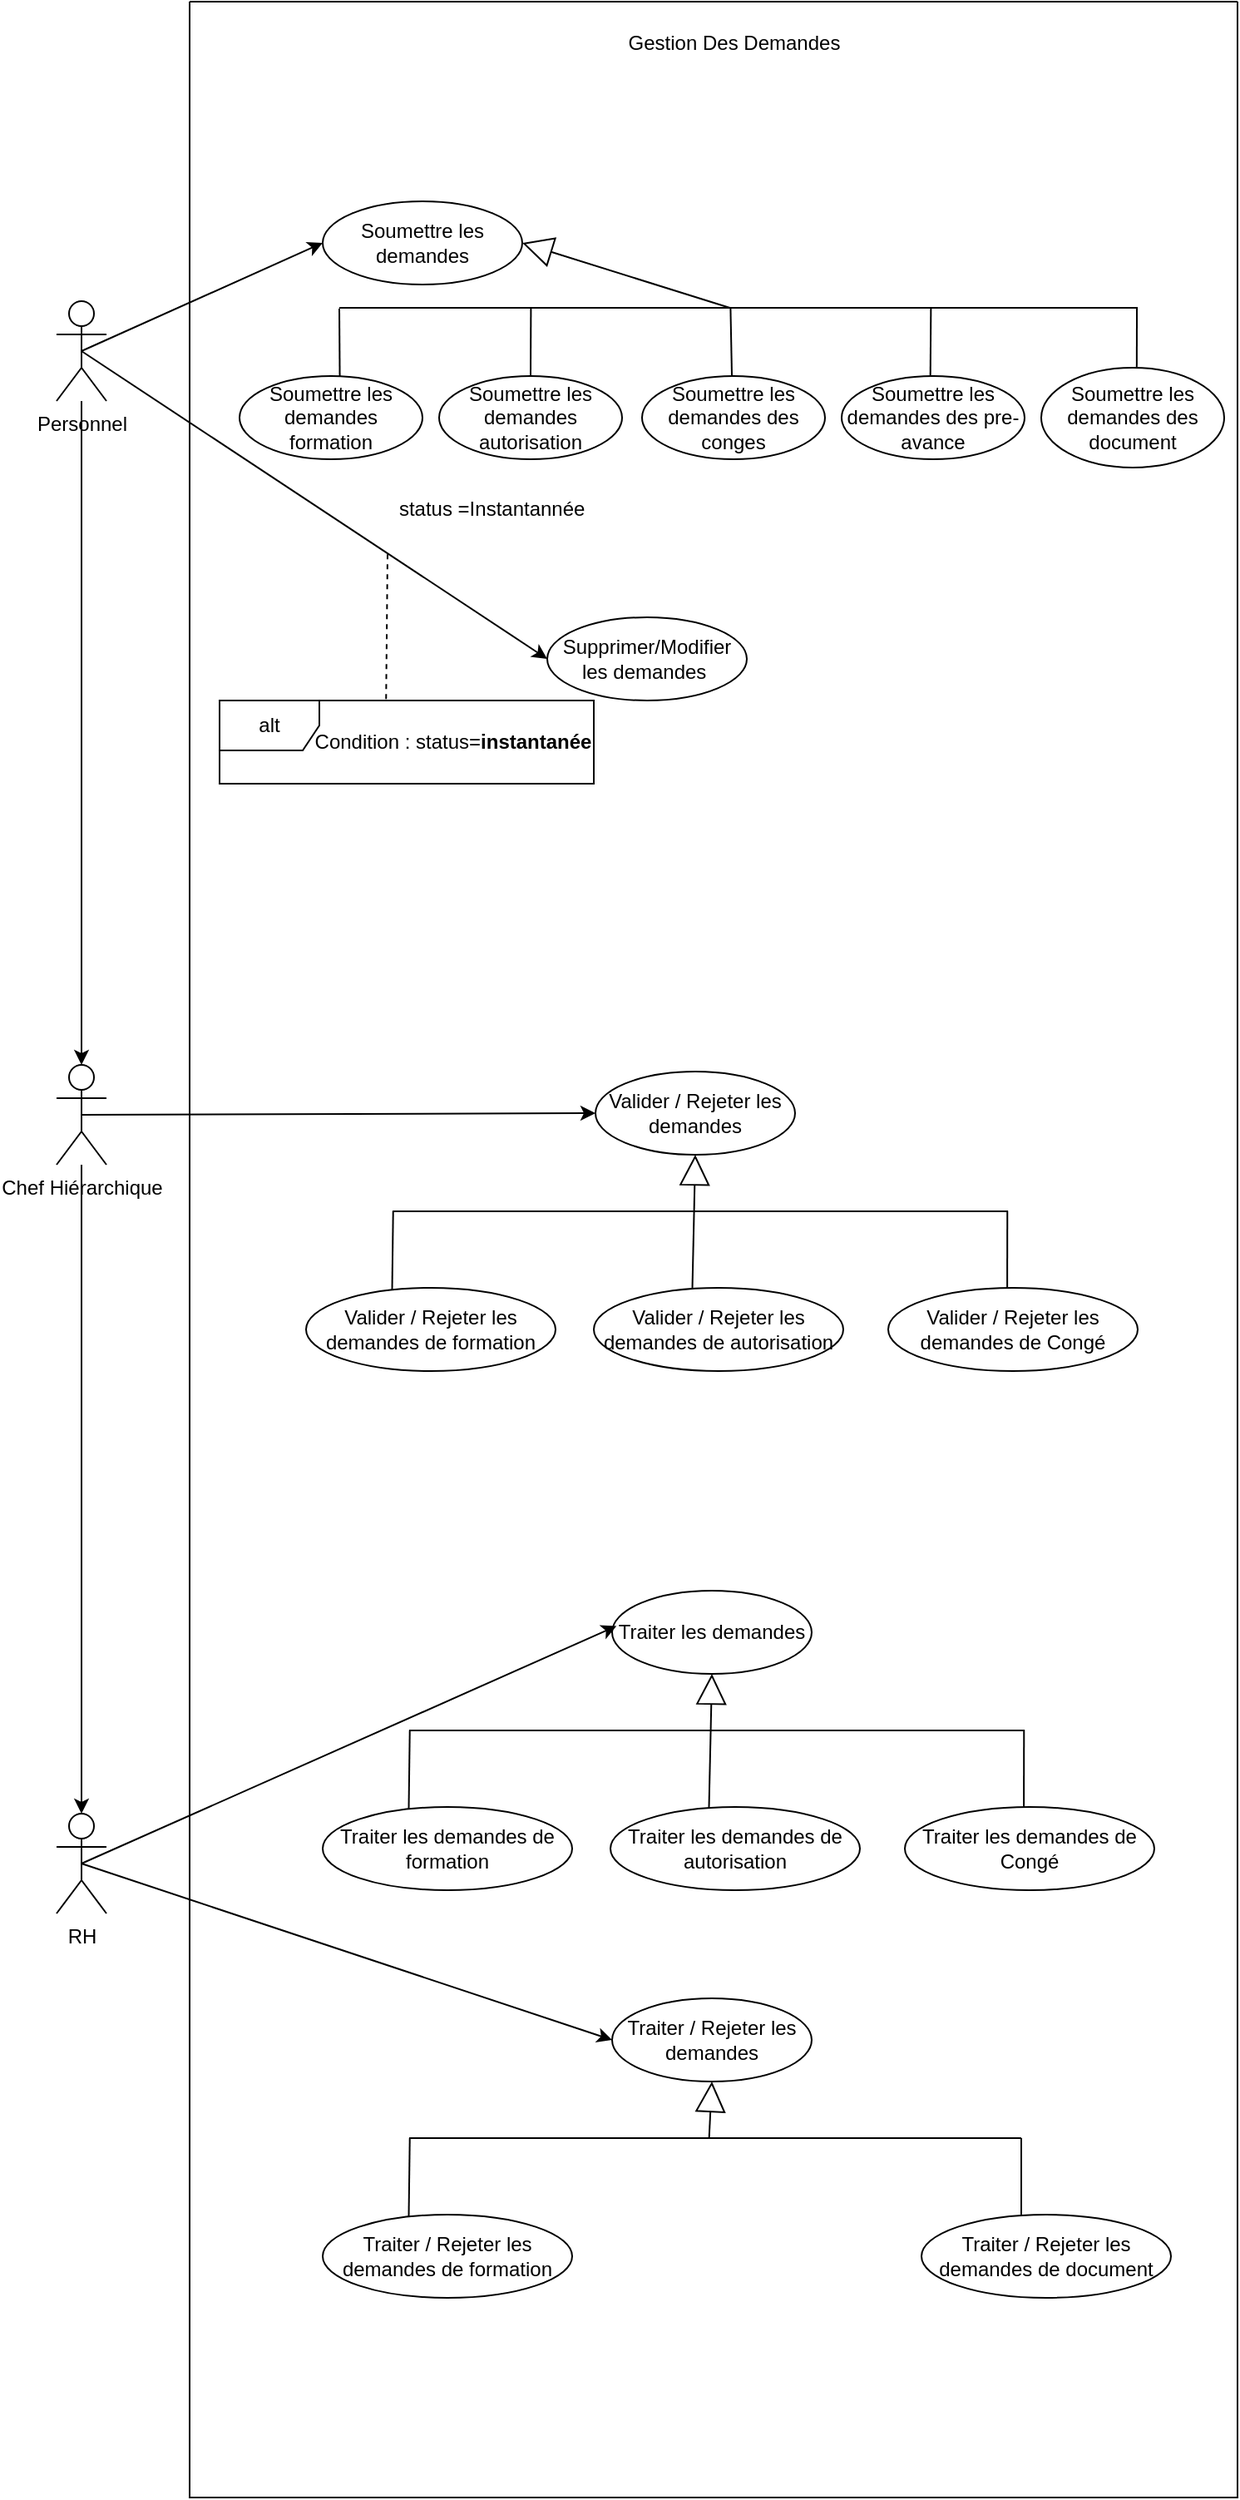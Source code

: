 <mxfile version="26.2.14">
  <diagram name="Page-1" id="Lt9NgJ6ksdfMIbBcGztM">
    <mxGraphModel dx="2977" dy="1606" grid="1" gridSize="10" guides="1" tooltips="1" connect="1" arrows="1" fold="1" page="1" pageScale="1" pageWidth="827" pageHeight="1169" math="0" shadow="0">
      <root>
        <mxCell id="0" />
        <mxCell id="1" parent="0" />
        <mxCell id="7EnU6fVMTY-XcDdtGcCP-1" value="" style="swimlane;startSize=0;" vertex="1" parent="1">
          <mxGeometry x="170" y="80" width="630" height="1500" as="geometry" />
        </mxCell>
        <mxCell id="7EnU6fVMTY-XcDdtGcCP-2" value="Gestion Des Demandes" style="text;html=1;align=center;verticalAlign=middle;resizable=0;points=[];autosize=1;strokeColor=none;fillColor=none;" vertex="1" parent="7EnU6fVMTY-XcDdtGcCP-1">
          <mxGeometry x="252" y="10" width="150" height="30" as="geometry" />
        </mxCell>
        <mxCell id="7EnU6fVMTY-XcDdtGcCP-9" value="Soumettre les demandes des conges" style="ellipse;whiteSpace=wrap;html=1;strokeWidth=1;fontSize=12;" vertex="1" parent="7EnU6fVMTY-XcDdtGcCP-1">
          <mxGeometry x="272" y="225" width="110" height="50" as="geometry" />
        </mxCell>
        <mxCell id="7EnU6fVMTY-XcDdtGcCP-10" value="Soumettre les demandes autorisation" style="ellipse;whiteSpace=wrap;html=1;strokeWidth=1;fontSize=12;" vertex="1" parent="7EnU6fVMTY-XcDdtGcCP-1">
          <mxGeometry x="150" y="225" width="110" height="50" as="geometry" />
        </mxCell>
        <mxCell id="7EnU6fVMTY-XcDdtGcCP-11" value="Soumettre les demandes formation" style="ellipse;whiteSpace=wrap;html=1;strokeWidth=1;fontSize=12;" vertex="1" parent="7EnU6fVMTY-XcDdtGcCP-1">
          <mxGeometry x="30" y="225" width="110" height="50" as="geometry" />
        </mxCell>
        <mxCell id="7EnU6fVMTY-XcDdtGcCP-12" value="Soumettre les demandes des pre-avance" style="ellipse;whiteSpace=wrap;html=1;strokeWidth=1;fontSize=12;" vertex="1" parent="7EnU6fVMTY-XcDdtGcCP-1">
          <mxGeometry x="392" y="225" width="110" height="50" as="geometry" />
        </mxCell>
        <mxCell id="7EnU6fVMTY-XcDdtGcCP-13" value="Soumettre les demandes des document" style="ellipse;whiteSpace=wrap;html=1;strokeWidth=1;fontSize=12;" vertex="1" parent="7EnU6fVMTY-XcDdtGcCP-1">
          <mxGeometry x="512" y="220" width="110" height="60" as="geometry" />
        </mxCell>
        <mxCell id="7EnU6fVMTY-XcDdtGcCP-14" value="Soumettre les demandes" style="ellipse;whiteSpace=wrap;html=1;" vertex="1" parent="7EnU6fVMTY-XcDdtGcCP-1">
          <mxGeometry x="80" y="120" width="120" height="50" as="geometry" />
        </mxCell>
        <mxCell id="7EnU6fVMTY-XcDdtGcCP-16" value="" style="endArrow=block;endSize=16;endFill=0;html=1;rounded=0;exitX=0.49;exitY=0.52;exitDx=0;exitDy=0;exitPerimeter=0;entryX=1;entryY=0.5;entryDx=0;entryDy=0;strokeWidth=1;fontSize=12;" edge="1" parent="7EnU6fVMTY-XcDdtGcCP-1" source="7EnU6fVMTY-XcDdtGcCP-17" target="7EnU6fVMTY-XcDdtGcCP-14">
          <mxGeometry x="0.087" y="10" width="160" relative="1" as="geometry">
            <mxPoint x="334" y="300" as="sourcePoint" />
            <mxPoint x="191" y="160" as="targetPoint" />
            <mxPoint as="offset" />
          </mxGeometry>
        </mxCell>
        <mxCell id="7EnU6fVMTY-XcDdtGcCP-17" value="" style="line;strokeWidth=1;fillColor=none;align=left;verticalAlign=middle;spacingTop=-1;spacingLeft=3;spacingRight=3;rotatable=0;labelPosition=right;points=[];portConstraint=eastwest;strokeColor=inherit;fontSize=12;" vertex="1" parent="7EnU6fVMTY-XcDdtGcCP-1">
          <mxGeometry x="90" y="180" width="480" height="8" as="geometry" />
        </mxCell>
        <mxCell id="7EnU6fVMTY-XcDdtGcCP-21" value="" style="endArrow=none;html=1;rounded=0;entryX=0.49;entryY=0.52;entryDx=0;entryDy=0;entryPerimeter=0;exitX=0.491;exitY=-0.005;exitDx=0;exitDy=0;exitPerimeter=0;" edge="1" parent="7EnU6fVMTY-XcDdtGcCP-1" source="7EnU6fVMTY-XcDdtGcCP-9" target="7EnU6fVMTY-XcDdtGcCP-17">
          <mxGeometry width="50" height="50" relative="1" as="geometry">
            <mxPoint x="270" y="260" as="sourcePoint" />
            <mxPoint x="320" y="210" as="targetPoint" />
          </mxGeometry>
        </mxCell>
        <mxCell id="7EnU6fVMTY-XcDdtGcCP-22" value="" style="endArrow=none;html=1;rounded=0;entryX=0;entryY=0.56;entryDx=0;entryDy=0;entryPerimeter=0;exitX=0.548;exitY=0.003;exitDx=0;exitDy=0;exitPerimeter=0;" edge="1" parent="7EnU6fVMTY-XcDdtGcCP-1" source="7EnU6fVMTY-XcDdtGcCP-11" target="7EnU6fVMTY-XcDdtGcCP-17">
          <mxGeometry width="50" height="50" relative="1" as="geometry">
            <mxPoint x="110" y="270" as="sourcePoint" />
            <mxPoint x="160" y="220" as="targetPoint" />
          </mxGeometry>
        </mxCell>
        <mxCell id="7EnU6fVMTY-XcDdtGcCP-23" value="" style="endArrow=none;html=1;rounded=0;entryX=0.24;entryY=0.5;entryDx=0;entryDy=0;entryPerimeter=0;exitX=0.5;exitY=0;exitDx=0;exitDy=0;" edge="1" parent="7EnU6fVMTY-XcDdtGcCP-1" source="7EnU6fVMTY-XcDdtGcCP-10" target="7EnU6fVMTY-XcDdtGcCP-17">
          <mxGeometry width="50" height="50" relative="1" as="geometry">
            <mxPoint x="290" y="270" as="sourcePoint" />
            <mxPoint x="340" y="220" as="targetPoint" />
          </mxGeometry>
        </mxCell>
        <mxCell id="7EnU6fVMTY-XcDdtGcCP-24" value="" style="endArrow=none;html=1;rounded=0;entryX=0.999;entryY=0.522;entryDx=0;entryDy=0;entryPerimeter=0;exitX=0.522;exitY=-0.009;exitDx=0;exitDy=0;exitPerimeter=0;" edge="1" parent="7EnU6fVMTY-XcDdtGcCP-1" source="7EnU6fVMTY-XcDdtGcCP-13" target="7EnU6fVMTY-XcDdtGcCP-17">
          <mxGeometry width="50" height="50" relative="1" as="geometry">
            <mxPoint x="490" y="250" as="sourcePoint" />
            <mxPoint x="540" y="200" as="targetPoint" />
          </mxGeometry>
        </mxCell>
        <mxCell id="7EnU6fVMTY-XcDdtGcCP-25" value="" style="endArrow=none;html=1;rounded=0;entryX=0.741;entryY=0.546;entryDx=0;entryDy=0;entryPerimeter=0;exitX=0.485;exitY=-0.006;exitDx=0;exitDy=0;exitPerimeter=0;" edge="1" parent="7EnU6fVMTY-XcDdtGcCP-1" source="7EnU6fVMTY-XcDdtGcCP-12" target="7EnU6fVMTY-XcDdtGcCP-17">
          <mxGeometry width="50" height="50" relative="1" as="geometry">
            <mxPoint x="400" y="250" as="sourcePoint" />
            <mxPoint x="450" y="200" as="targetPoint" />
          </mxGeometry>
        </mxCell>
        <mxCell id="7EnU6fVMTY-XcDdtGcCP-26" value="Supprimer/Modifier les demandes&amp;nbsp;" style="ellipse;whiteSpace=wrap;html=1;" vertex="1" parent="7EnU6fVMTY-XcDdtGcCP-1">
          <mxGeometry x="215" y="370" width="120" height="50" as="geometry" />
        </mxCell>
        <mxCell id="7EnU6fVMTY-XcDdtGcCP-28" value="alt" style="shape=umlFrame;whiteSpace=wrap;html=1;pointerEvents=0;" vertex="1" parent="7EnU6fVMTY-XcDdtGcCP-1">
          <mxGeometry x="18" y="420" width="225" height="50" as="geometry" />
        </mxCell>
        <mxCell id="7EnU6fVMTY-XcDdtGcCP-29" value="status =Instantannée&amp;nbsp;" style="text;html=1;align=center;verticalAlign=middle;resizable=0;points=[];autosize=1;strokeColor=none;fillColor=none;" vertex="1" parent="7EnU6fVMTY-XcDdtGcCP-1">
          <mxGeometry x="112.5" y="290" width="140" height="30" as="geometry" />
        </mxCell>
        <mxCell id="7EnU6fVMTY-XcDdtGcCP-30" value="Condition : status=&lt;strong data-end=&quot;48&quot; data-start=&quot;25&quot;&gt;instantanée&lt;/strong&gt;" style="text;html=1;align=center;verticalAlign=middle;resizable=0;points=[];autosize=1;strokeColor=none;fillColor=none;" vertex="1" parent="7EnU6fVMTY-XcDdtGcCP-1">
          <mxGeometry x="62.5" y="430" width="190" height="30" as="geometry" />
        </mxCell>
        <mxCell id="7EnU6fVMTY-XcDdtGcCP-31" value="" style="endArrow=none;dashed=1;html=1;rounded=0;exitX=0.445;exitY=-0.017;exitDx=0;exitDy=0;exitPerimeter=0;" edge="1" parent="7EnU6fVMTY-XcDdtGcCP-1" source="7EnU6fVMTY-XcDdtGcCP-28">
          <mxGeometry width="50" height="50" relative="1" as="geometry">
            <mxPoint x="118.575" y="423.55" as="sourcePoint" />
            <mxPoint x="119" y="332" as="targetPoint" />
          </mxGeometry>
        </mxCell>
        <mxCell id="7EnU6fVMTY-XcDdtGcCP-34" value="Valider / Rejeter les demandes" style="ellipse;whiteSpace=wrap;html=1;" vertex="1" parent="7EnU6fVMTY-XcDdtGcCP-1">
          <mxGeometry x="244" y="643" width="120" height="50" as="geometry" />
        </mxCell>
        <mxCell id="7EnU6fVMTY-XcDdtGcCP-35" value="Valider / Rejeter les demandes de formation" style="ellipse;whiteSpace=wrap;html=1;strokeWidth=1;fontSize=12;" vertex="1" parent="7EnU6fVMTY-XcDdtGcCP-1">
          <mxGeometry x="70" y="773" width="150" height="50" as="geometry" />
        </mxCell>
        <mxCell id="7EnU6fVMTY-XcDdtGcCP-36" value="Valider / Rejeter les demandes de autorisation" style="ellipse;whiteSpace=wrap;html=1;strokeWidth=1;fontSize=12;" vertex="1" parent="7EnU6fVMTY-XcDdtGcCP-1">
          <mxGeometry x="243" y="773" width="150" height="50" as="geometry" />
        </mxCell>
        <mxCell id="7EnU6fVMTY-XcDdtGcCP-37" value="Valider / Rejeter les demandes de Congé" style="ellipse;whiteSpace=wrap;html=1;strokeWidth=1;fontSize=12;" vertex="1" parent="7EnU6fVMTY-XcDdtGcCP-1">
          <mxGeometry x="420" y="773" width="150" height="50" as="geometry" />
        </mxCell>
        <mxCell id="7EnU6fVMTY-XcDdtGcCP-39" value="" style="endArrow=block;endSize=16;endFill=0;html=1;rounded=0;exitX=0.49;exitY=0.52;exitDx=0;exitDy=0;exitPerimeter=0;entryX=0.5;entryY=1;entryDx=0;entryDy=0;strokeWidth=1;fontSize=12;" edge="1" parent="7EnU6fVMTY-XcDdtGcCP-1" source="7EnU6fVMTY-XcDdtGcCP-40" target="7EnU6fVMTY-XcDdtGcCP-34">
          <mxGeometry x="0.087" y="10" width="160" relative="1" as="geometry">
            <mxPoint x="374" y="858" as="sourcePoint" />
            <mxPoint x="240" y="703" as="targetPoint" />
            <mxPoint as="offset" />
          </mxGeometry>
        </mxCell>
        <mxCell id="7EnU6fVMTY-XcDdtGcCP-40" value="" style="line;strokeWidth=1;fillColor=none;align=left;verticalAlign=middle;spacingTop=-1;spacingLeft=3;spacingRight=3;rotatable=0;labelPosition=right;points=[];portConstraint=eastwest;strokeColor=inherit;fontSize=12;" vertex="1" parent="7EnU6fVMTY-XcDdtGcCP-1">
          <mxGeometry x="122" y="723" width="370" height="8" as="geometry" />
        </mxCell>
        <mxCell id="7EnU6fVMTY-XcDdtGcCP-41" value="" style="endArrow=none;html=1;rounded=0;entryX=0.001;entryY=0.496;entryDx=0;entryDy=0;entryPerimeter=0;exitX=0.345;exitY=0.024;exitDx=0;exitDy=0;exitPerimeter=0;" edge="1" parent="7EnU6fVMTY-XcDdtGcCP-1" source="7EnU6fVMTY-XcDdtGcCP-35">
          <mxGeometry width="50" height="50" relative="1" as="geometry">
            <mxPoint x="121.9" y="773.35" as="sourcePoint" />
            <mxPoint x="122.37" y="726.968" as="targetPoint" />
          </mxGeometry>
        </mxCell>
        <mxCell id="7EnU6fVMTY-XcDdtGcCP-42" value="" style="endArrow=none;html=1;rounded=0;entryX=0.49;entryY=0.453;entryDx=0;entryDy=0;entryPerimeter=0;exitX=0.395;exitY=0.008;exitDx=0;exitDy=0;exitPerimeter=0;" edge="1" parent="7EnU6fVMTY-XcDdtGcCP-1" source="7EnU6fVMTY-XcDdtGcCP-36" target="7EnU6fVMTY-XcDdtGcCP-40">
          <mxGeometry width="50" height="50" relative="1" as="geometry">
            <mxPoint x="290" y="783" as="sourcePoint" />
            <mxPoint x="340" y="733" as="targetPoint" />
          </mxGeometry>
        </mxCell>
        <mxCell id="7EnU6fVMTY-XcDdtGcCP-43" value="" style="endArrow=none;html=1;rounded=0;entryX=0.999;entryY=0.468;entryDx=0;entryDy=0;entryPerimeter=0;exitX=0.477;exitY=0.004;exitDx=0;exitDy=0;exitPerimeter=0;" edge="1" parent="7EnU6fVMTY-XcDdtGcCP-1" source="7EnU6fVMTY-XcDdtGcCP-37" target="7EnU6fVMTY-XcDdtGcCP-40">
          <mxGeometry width="50" height="50" relative="1" as="geometry">
            <mxPoint x="400" y="803" as="sourcePoint" />
            <mxPoint x="450" y="753" as="targetPoint" />
          </mxGeometry>
        </mxCell>
        <mxCell id="7EnU6fVMTY-XcDdtGcCP-44" value="Traiter les demandes" style="ellipse;whiteSpace=wrap;html=1;" vertex="1" parent="7EnU6fVMTY-XcDdtGcCP-1">
          <mxGeometry x="254" y="955" width="120" height="50" as="geometry" />
        </mxCell>
        <mxCell id="7EnU6fVMTY-XcDdtGcCP-45" value="Traiter&amp;nbsp;les demandes de formation" style="ellipse;whiteSpace=wrap;html=1;strokeWidth=1;fontSize=12;" vertex="1" parent="7EnU6fVMTY-XcDdtGcCP-1">
          <mxGeometry x="80" y="1085" width="150" height="50" as="geometry" />
        </mxCell>
        <mxCell id="7EnU6fVMTY-XcDdtGcCP-46" value="Traiter&amp;nbsp;les demandes de autorisation" style="ellipse;whiteSpace=wrap;html=1;strokeWidth=1;fontSize=12;" vertex="1" parent="7EnU6fVMTY-XcDdtGcCP-1">
          <mxGeometry x="253" y="1085" width="150" height="50" as="geometry" />
        </mxCell>
        <mxCell id="7EnU6fVMTY-XcDdtGcCP-47" value="Traiter&amp;nbsp;les demandes de Congé" style="ellipse;whiteSpace=wrap;html=1;strokeWidth=1;fontSize=12;" vertex="1" parent="7EnU6fVMTY-XcDdtGcCP-1">
          <mxGeometry x="430" y="1085" width="150" height="50" as="geometry" />
        </mxCell>
        <mxCell id="7EnU6fVMTY-XcDdtGcCP-48" value="" style="endArrow=block;endSize=16;endFill=0;html=1;rounded=0;exitX=0.49;exitY=0.52;exitDx=0;exitDy=0;exitPerimeter=0;entryX=0.5;entryY=1;entryDx=0;entryDy=0;strokeWidth=1;fontSize=12;" edge="1" parent="7EnU6fVMTY-XcDdtGcCP-1" source="7EnU6fVMTY-XcDdtGcCP-49" target="7EnU6fVMTY-XcDdtGcCP-44">
          <mxGeometry x="0.087" y="10" width="160" relative="1" as="geometry">
            <mxPoint x="384" y="1170" as="sourcePoint" />
            <mxPoint x="250" y="1015" as="targetPoint" />
            <mxPoint as="offset" />
          </mxGeometry>
        </mxCell>
        <mxCell id="7EnU6fVMTY-XcDdtGcCP-49" value="" style="line;strokeWidth=1;fillColor=none;align=left;verticalAlign=middle;spacingTop=-1;spacingLeft=3;spacingRight=3;rotatable=0;labelPosition=right;points=[];portConstraint=eastwest;strokeColor=inherit;fontSize=12;" vertex="1" parent="7EnU6fVMTY-XcDdtGcCP-1">
          <mxGeometry x="132" y="1035" width="370" height="8" as="geometry" />
        </mxCell>
        <mxCell id="7EnU6fVMTY-XcDdtGcCP-50" value="" style="endArrow=none;html=1;rounded=0;entryX=0.001;entryY=0.496;entryDx=0;entryDy=0;entryPerimeter=0;exitX=0.345;exitY=0.024;exitDx=0;exitDy=0;exitPerimeter=0;" edge="1" parent="7EnU6fVMTY-XcDdtGcCP-1" source="7EnU6fVMTY-XcDdtGcCP-45">
          <mxGeometry width="50" height="50" relative="1" as="geometry">
            <mxPoint x="131.9" y="1085.35" as="sourcePoint" />
            <mxPoint x="132.37" y="1038.968" as="targetPoint" />
          </mxGeometry>
        </mxCell>
        <mxCell id="7EnU6fVMTY-XcDdtGcCP-51" value="" style="endArrow=none;html=1;rounded=0;entryX=0.49;entryY=0.453;entryDx=0;entryDy=0;entryPerimeter=0;exitX=0.395;exitY=0.008;exitDx=0;exitDy=0;exitPerimeter=0;" edge="1" parent="7EnU6fVMTY-XcDdtGcCP-1" source="7EnU6fVMTY-XcDdtGcCP-46" target="7EnU6fVMTY-XcDdtGcCP-49">
          <mxGeometry width="50" height="50" relative="1" as="geometry">
            <mxPoint x="300" y="1095" as="sourcePoint" />
            <mxPoint x="350" y="1045" as="targetPoint" />
          </mxGeometry>
        </mxCell>
        <mxCell id="7EnU6fVMTY-XcDdtGcCP-52" value="" style="endArrow=none;html=1;rounded=0;entryX=0.999;entryY=0.468;entryDx=0;entryDy=0;entryPerimeter=0;exitX=0.477;exitY=0.004;exitDx=0;exitDy=0;exitPerimeter=0;" edge="1" parent="7EnU6fVMTY-XcDdtGcCP-1" source="7EnU6fVMTY-XcDdtGcCP-47" target="7EnU6fVMTY-XcDdtGcCP-49">
          <mxGeometry width="50" height="50" relative="1" as="geometry">
            <mxPoint x="410" y="1115" as="sourcePoint" />
            <mxPoint x="460" y="1065" as="targetPoint" />
          </mxGeometry>
        </mxCell>
        <mxCell id="7EnU6fVMTY-XcDdtGcCP-63" value="Traiter / Rejeter les demandes" style="ellipse;whiteSpace=wrap;html=1;" vertex="1" parent="7EnU6fVMTY-XcDdtGcCP-1">
          <mxGeometry x="254" y="1200" width="120" height="50" as="geometry" />
        </mxCell>
        <mxCell id="7EnU6fVMTY-XcDdtGcCP-64" value="Traiter&amp;nbsp;/ Rejeter les demandes de formation" style="ellipse;whiteSpace=wrap;html=1;strokeWidth=1;fontSize=12;" vertex="1" parent="7EnU6fVMTY-XcDdtGcCP-1">
          <mxGeometry x="80" y="1330" width="150" height="50" as="geometry" />
        </mxCell>
        <mxCell id="7EnU6fVMTY-XcDdtGcCP-65" value="Traiter&amp;nbsp;/ Rejeter les demandes de document" style="ellipse;whiteSpace=wrap;html=1;strokeWidth=1;fontSize=12;" vertex="1" parent="7EnU6fVMTY-XcDdtGcCP-1">
          <mxGeometry x="440" y="1330" width="150" height="50" as="geometry" />
        </mxCell>
        <mxCell id="7EnU6fVMTY-XcDdtGcCP-67" value="" style="endArrow=block;endSize=16;endFill=0;html=1;rounded=0;exitX=0.49;exitY=0.52;exitDx=0;exitDy=0;exitPerimeter=0;strokeWidth=1;fontSize=12;entryX=0.5;entryY=1;entryDx=0;entryDy=0;" edge="1" parent="7EnU6fVMTY-XcDdtGcCP-1" source="7EnU6fVMTY-XcDdtGcCP-68" target="7EnU6fVMTY-XcDdtGcCP-63">
          <mxGeometry x="0.087" y="10" width="160" relative="1" as="geometry">
            <mxPoint x="384" y="1415" as="sourcePoint" />
            <mxPoint x="321.973" y="1320" as="targetPoint" />
            <mxPoint as="offset" />
          </mxGeometry>
        </mxCell>
        <mxCell id="7EnU6fVMTY-XcDdtGcCP-68" value="" style="line;strokeWidth=1;fillColor=none;align=left;verticalAlign=middle;spacingTop=-1;spacingLeft=3;spacingRight=3;rotatable=0;labelPosition=right;points=[];portConstraint=eastwest;strokeColor=inherit;fontSize=12;" vertex="1" parent="7EnU6fVMTY-XcDdtGcCP-1">
          <mxGeometry x="132" y="1280" width="368" height="8" as="geometry" />
        </mxCell>
        <mxCell id="7EnU6fVMTY-XcDdtGcCP-69" value="" style="endArrow=none;html=1;rounded=0;entryX=0.001;entryY=0.496;entryDx=0;entryDy=0;entryPerimeter=0;exitX=0.345;exitY=0.024;exitDx=0;exitDy=0;exitPerimeter=0;" edge="1" parent="7EnU6fVMTY-XcDdtGcCP-1" source="7EnU6fVMTY-XcDdtGcCP-64">
          <mxGeometry width="50" height="50" relative="1" as="geometry">
            <mxPoint x="131.9" y="1330.35" as="sourcePoint" />
            <mxPoint x="132.37" y="1283.968" as="targetPoint" />
          </mxGeometry>
        </mxCell>
        <mxCell id="7EnU6fVMTY-XcDdtGcCP-70" value="" style="endArrow=none;html=1;rounded=0;" edge="1" parent="7EnU6fVMTY-XcDdtGcCP-1">
          <mxGeometry width="50" height="50" relative="1" as="geometry">
            <mxPoint x="500" y="1330" as="sourcePoint" />
            <mxPoint x="500" y="1284" as="targetPoint" />
          </mxGeometry>
        </mxCell>
        <mxCell id="7EnU6fVMTY-XcDdtGcCP-3" value="Personnel" style="shape=umlActor;verticalLabelPosition=bottom;verticalAlign=top;html=1;outlineConnect=0;" vertex="1" parent="1">
          <mxGeometry x="90" y="260" width="30" height="60" as="geometry" />
        </mxCell>
        <mxCell id="7EnU6fVMTY-XcDdtGcCP-4" value="Chef Hiérarchique" style="shape=umlActor;verticalLabelPosition=bottom;verticalAlign=top;html=1;outlineConnect=0;" vertex="1" parent="1">
          <mxGeometry x="90" y="719" width="30" height="60" as="geometry" />
        </mxCell>
        <mxCell id="7EnU6fVMTY-XcDdtGcCP-5" value="RH" style="shape=umlActor;verticalLabelPosition=bottom;verticalAlign=top;html=1;outlineConnect=0;" vertex="1" parent="1">
          <mxGeometry x="90" y="1169" width="30" height="60" as="geometry" />
        </mxCell>
        <mxCell id="7EnU6fVMTY-XcDdtGcCP-15" value="" style="endArrow=classic;html=1;rounded=0;exitX=0.5;exitY=0.5;exitDx=0;exitDy=0;exitPerimeter=0;entryX=0;entryY=0.5;entryDx=0;entryDy=0;" edge="1" parent="1" source="7EnU6fVMTY-XcDdtGcCP-3" target="7EnU6fVMTY-XcDdtGcCP-14">
          <mxGeometry width="50" height="50" relative="1" as="geometry">
            <mxPoint x="440" y="350" as="sourcePoint" />
            <mxPoint x="490" y="300" as="targetPoint" />
          </mxGeometry>
        </mxCell>
        <mxCell id="7EnU6fVMTY-XcDdtGcCP-27" value="" style="endArrow=classic;html=1;rounded=0;exitX=0.5;exitY=0.5;exitDx=0;exitDy=0;exitPerimeter=0;entryX=0;entryY=0.5;entryDx=0;entryDy=0;" edge="1" parent="1" source="7EnU6fVMTY-XcDdtGcCP-3" target="7EnU6fVMTY-XcDdtGcCP-26">
          <mxGeometry width="50" height="50" relative="1" as="geometry">
            <mxPoint x="350" y="440" as="sourcePoint" />
            <mxPoint x="400" y="390" as="targetPoint" />
          </mxGeometry>
        </mxCell>
        <mxCell id="7EnU6fVMTY-XcDdtGcCP-32" value="" style="endArrow=classic;html=1;rounded=0;entryX=0.5;entryY=0;entryDx=0;entryDy=0;entryPerimeter=0;" edge="1" parent="1" source="7EnU6fVMTY-XcDdtGcCP-3" target="7EnU6fVMTY-XcDdtGcCP-4">
          <mxGeometry width="50" height="50" relative="1" as="geometry">
            <mxPoint x="70" y="500" as="sourcePoint" />
            <mxPoint x="120" y="450" as="targetPoint" />
          </mxGeometry>
        </mxCell>
        <mxCell id="7EnU6fVMTY-XcDdtGcCP-33" value="" style="endArrow=classic;html=1;rounded=0;entryX=0.5;entryY=0;entryDx=0;entryDy=0;entryPerimeter=0;" edge="1" parent="1" source="7EnU6fVMTY-XcDdtGcCP-4" target="7EnU6fVMTY-XcDdtGcCP-5">
          <mxGeometry width="50" height="50" relative="1" as="geometry">
            <mxPoint x="70" y="879" as="sourcePoint" />
            <mxPoint x="120" y="829" as="targetPoint" />
          </mxGeometry>
        </mxCell>
        <mxCell id="7EnU6fVMTY-XcDdtGcCP-38" value="" style="endArrow=classic;html=1;rounded=0;exitX=0.5;exitY=0.5;exitDx=0;exitDy=0;exitPerimeter=0;entryX=0;entryY=0.5;entryDx=0;entryDy=0;" edge="1" parent="1" source="7EnU6fVMTY-XcDdtGcCP-4" target="7EnU6fVMTY-XcDdtGcCP-34">
          <mxGeometry width="50" height="50" relative="1" as="geometry">
            <mxPoint x="110" y="595" as="sourcePoint" />
            <mxPoint x="390" y="780" as="targetPoint" />
          </mxGeometry>
        </mxCell>
        <mxCell id="7EnU6fVMTY-XcDdtGcCP-53" value="" style="endArrow=classic;html=1;rounded=0;exitX=0.5;exitY=0.5;exitDx=0;exitDy=0;exitPerimeter=0;entryX=0.022;entryY=0.425;entryDx=0;entryDy=0;entryPerimeter=0;" edge="1" parent="1" source="7EnU6fVMTY-XcDdtGcCP-5" target="7EnU6fVMTY-XcDdtGcCP-44">
          <mxGeometry width="50" height="50" relative="1" as="geometry">
            <mxPoint x="104" y="1058" as="sourcePoint" />
            <mxPoint x="413" y="1057" as="targetPoint" />
          </mxGeometry>
        </mxCell>
        <mxCell id="7EnU6fVMTY-XcDdtGcCP-72" value="" style="endArrow=classic;html=1;rounded=0;entryX=0;entryY=0.5;entryDx=0;entryDy=0;exitX=0.5;exitY=0.5;exitDx=0;exitDy=0;exitPerimeter=0;" edge="1" parent="1" source="7EnU6fVMTY-XcDdtGcCP-5" target="7EnU6fVMTY-XcDdtGcCP-63">
          <mxGeometry width="50" height="50" relative="1" as="geometry">
            <mxPoint x="110" y="1200" as="sourcePoint" />
            <mxPoint x="437" y="1066" as="targetPoint" />
          </mxGeometry>
        </mxCell>
      </root>
    </mxGraphModel>
  </diagram>
</mxfile>
